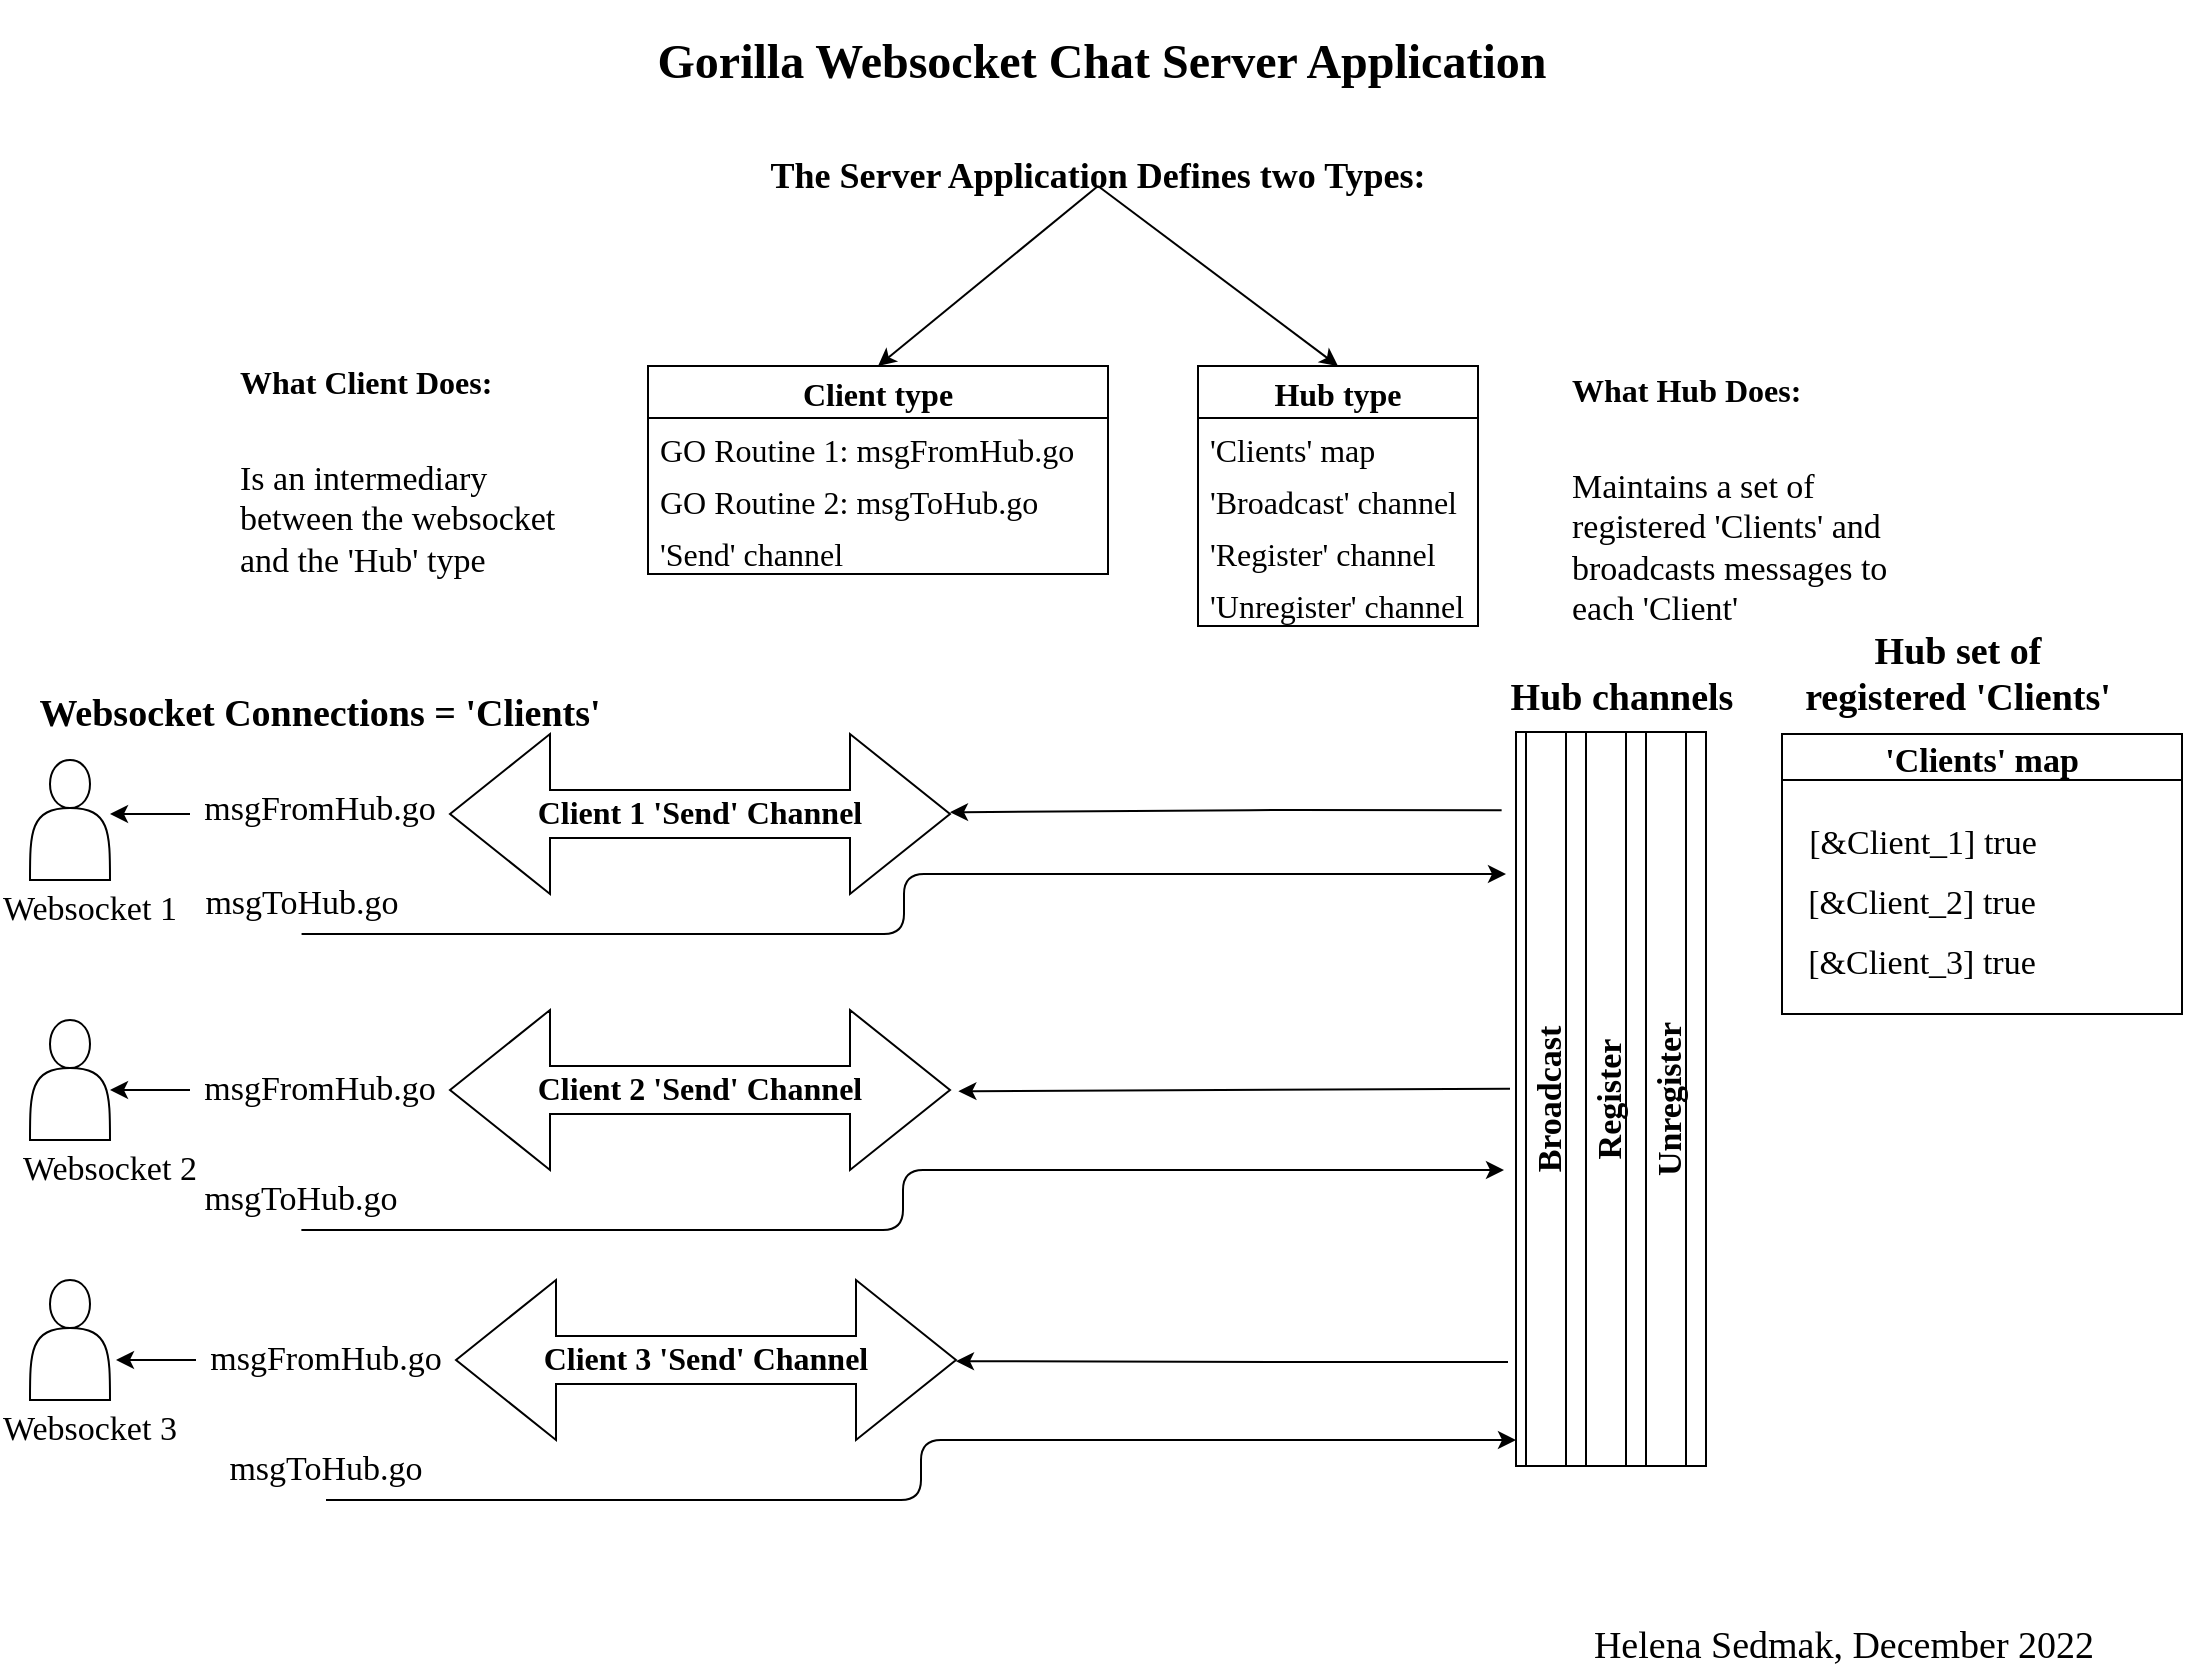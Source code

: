 <mxfile>
    <diagram id="KihlJWGZDi90QeMwlkpx" name="Page-1">
        <mxGraphModel dx="816" dy="3009" grid="0" gridSize="10" guides="1" tooltips="1" connect="1" arrows="1" fold="1" page="1" pageScale="1" pageWidth="1100" pageHeight="850" background="#FFFFFF" math="0" shadow="0">
            <root>
                <mxCell id="0"/>
                <mxCell id="1" parent="0"/>
                <mxCell id="3" value="&lt;h1&gt;&lt;font face=&quot;Times New Roman&quot;&gt;Gorilla Websocket Chat Server Application&lt;/font&gt;&lt;/h1&gt;&lt;div&gt;&lt;font face=&quot;Times New Roman&quot;&gt;&lt;br&gt;&lt;/font&gt;&lt;/div&gt;" style="text;html=1;strokeColor=none;fillColor=none;align=center;verticalAlign=middle;whiteSpace=wrap;rounded=0;" parent="1" vertex="1">
                    <mxGeometry x="326" y="-2525" width="460" height="30" as="geometry"/>
                </mxCell>
                <mxCell id="4" value="&lt;h2&gt;The Server Application Defines two Types:&lt;/h2&gt;" style="text;html=1;strokeColor=none;fillColor=none;align=center;verticalAlign=middle;whiteSpace=wrap;rounded=0;fontFamily=Times New Roman;" parent="1" vertex="1">
                    <mxGeometry x="349" y="-2475" width="410" height="30" as="geometry"/>
                </mxCell>
                <mxCell id="5" value="Client type" style="swimlane;fontStyle=1;childLayout=stackLayout;horizontal=1;startSize=26;fillColor=none;horizontalStack=0;resizeParent=1;resizeParentMax=0;resizeLast=0;collapsible=1;marginBottom=0;fontFamily=Times New Roman;fontSize=16;" parent="1" vertex="1">
                    <mxGeometry x="329" y="-2365" width="230" height="104" as="geometry"/>
                </mxCell>
                <mxCell id="6" value="GO Routine 1: msgFromHub.go" style="text;strokeColor=none;fillColor=none;align=left;verticalAlign=top;spacingLeft=4;spacingRight=4;overflow=hidden;rotatable=0;points=[[0,0.5],[1,0.5]];portConstraint=eastwest;fontFamily=Times New Roman;fontSize=16;" parent="5" vertex="1">
                    <mxGeometry y="26" width="230" height="26" as="geometry"/>
                </mxCell>
                <mxCell id="7" value="GO Routine 2: msgToHub.go" style="text;strokeColor=none;fillColor=none;align=left;verticalAlign=top;spacingLeft=4;spacingRight=4;overflow=hidden;rotatable=0;points=[[0,0.5],[1,0.5]];portConstraint=eastwest;fontFamily=Times New Roman;fontSize=16;" parent="5" vertex="1">
                    <mxGeometry y="52" width="230" height="26" as="geometry"/>
                </mxCell>
                <mxCell id="8" value="'Send' channel" style="text;strokeColor=none;fillColor=none;align=left;verticalAlign=top;spacingLeft=4;spacingRight=4;overflow=hidden;rotatable=0;points=[[0,0.5],[1,0.5]];portConstraint=eastwest;fontFamily=Times New Roman;fontSize=16;" parent="5" vertex="1">
                    <mxGeometry y="78" width="230" height="26" as="geometry"/>
                </mxCell>
                <mxCell id="9" value="Hub type" style="swimlane;fontStyle=1;childLayout=stackLayout;horizontal=1;startSize=26;fillColor=none;horizontalStack=0;resizeParent=1;resizeParentMax=0;resizeLast=0;collapsible=1;marginBottom=0;fontFamily=Times New Roman;fontSize=16;" parent="1" vertex="1">
                    <mxGeometry x="604" y="-2365" width="140" height="130" as="geometry"/>
                </mxCell>
                <mxCell id="10" value="'Clients' map" style="text;strokeColor=none;fillColor=none;align=left;verticalAlign=top;spacingLeft=4;spacingRight=4;overflow=hidden;rotatable=0;points=[[0,0.5],[1,0.5]];portConstraint=eastwest;fontFamily=Times New Roman;fontSize=16;" parent="9" vertex="1">
                    <mxGeometry y="26" width="140" height="26" as="geometry"/>
                </mxCell>
                <mxCell id="11" value="'Broadcast' channel" style="text;strokeColor=none;fillColor=none;align=left;verticalAlign=top;spacingLeft=4;spacingRight=4;overflow=hidden;rotatable=0;points=[[0,0.5],[1,0.5]];portConstraint=eastwest;fontFamily=Times New Roman;fontSize=16;" parent="9" vertex="1">
                    <mxGeometry y="52" width="140" height="26" as="geometry"/>
                </mxCell>
                <mxCell id="12" value="'Register' channel&#10;" style="text;strokeColor=none;fillColor=none;align=left;verticalAlign=top;spacingLeft=4;spacingRight=4;overflow=hidden;rotatable=0;points=[[0,0.5],[1,0.5]];portConstraint=eastwest;fontFamily=Times New Roman;fontSize=16;" parent="9" vertex="1">
                    <mxGeometry y="78" width="140" height="26" as="geometry"/>
                </mxCell>
                <mxCell id="13" value="'Unregister' channel" style="text;strokeColor=none;fillColor=none;align=left;verticalAlign=top;spacingLeft=4;spacingRight=4;overflow=hidden;rotatable=0;points=[[0,0.5],[1,0.5]];portConstraint=eastwest;fontFamily=Times New Roman;fontSize=16;" parent="9" vertex="1">
                    <mxGeometry y="104" width="140" height="26" as="geometry"/>
                </mxCell>
                <mxCell id="14" value="" style="endArrow=classic;html=1;fontFamily=Times New Roman;fontSize=16;entryX=0.5;entryY=0;entryDx=0;entryDy=0;" parent="1" target="9" edge="1">
                    <mxGeometry width="50" height="50" relative="1" as="geometry">
                        <mxPoint x="554" y="-2455" as="sourcePoint"/>
                        <mxPoint x="569" y="-2335" as="targetPoint"/>
                        <Array as="points"/>
                    </mxGeometry>
                </mxCell>
                <mxCell id="16" value="" style="endArrow=classic;html=1;fontFamily=Times New Roman;fontSize=16;entryX=0.5;entryY=0;entryDx=0;entryDy=0;" parent="1" target="5" edge="1">
                    <mxGeometry width="50" height="50" relative="1" as="geometry">
                        <mxPoint x="554" y="-2455" as="sourcePoint"/>
                        <mxPoint x="639" y="-2345" as="targetPoint"/>
                        <Array as="points"/>
                    </mxGeometry>
                </mxCell>
                <mxCell id="18" value="&lt;h2&gt;&lt;/h2&gt;&lt;h4&gt;What Client Does:&lt;/h4&gt;&lt;h5 style=&quot;font-size: 17px&quot;&gt;&lt;span style=&quot;font-weight: 400&quot;&gt;Is an intermediary between the websocket and the 'Hub' type&lt;/span&gt;&lt;/h5&gt;" style="text;html=1;strokeColor=none;fillColor=none;spacing=5;spacingTop=-20;whiteSpace=wrap;overflow=hidden;rounded=0;fontFamily=Times New Roman;fontSize=16;" parent="1" vertex="1">
                    <mxGeometry x="120" y="-2377" width="190" height="120" as="geometry"/>
                </mxCell>
                <mxCell id="19" value="&lt;h2&gt;&lt;/h2&gt;&lt;h4&gt;What Hub Does:&lt;/h4&gt;&lt;h5 style=&quot;font-size: 17px&quot;&gt;&lt;span style=&quot;font-weight: 400&quot;&gt;Maintains a set of registered 'Clients' and broadcasts messages to each 'Client'&lt;/span&gt;&lt;/h5&gt;" style="text;html=1;strokeColor=none;fillColor=none;spacing=5;spacingTop=-20;whiteSpace=wrap;overflow=hidden;rounded=0;fontFamily=Times New Roman;fontSize=16;" parent="1" vertex="1">
                    <mxGeometry x="786" y="-2373" width="190" height="140" as="geometry"/>
                </mxCell>
                <mxCell id="20" value="&lt;b style=&quot;font-size: 19px;&quot;&gt;Websocket Connections = 'Clients'&lt;/b&gt;" style="text;html=1;strokeColor=none;fillColor=none;align=center;verticalAlign=middle;whiteSpace=wrap;rounded=0;fontFamily=Times New Roman;fontSize=19;" parent="1" vertex="1">
                    <mxGeometry x="20" y="-2206" width="290" height="30" as="geometry"/>
                </mxCell>
                <mxCell id="24" value="" style="shape=actor;whiteSpace=wrap;html=1;fontFamily=Times New Roman;fontSize=17;" parent="1" vertex="1">
                    <mxGeometry x="20" y="-2168" width="40" height="60" as="geometry"/>
                </mxCell>
                <mxCell id="26" value="" style="shape=actor;whiteSpace=wrap;html=1;fontFamily=Times New Roman;fontSize=17;" parent="1" vertex="1">
                    <mxGeometry x="20" y="-2038" width="40" height="60" as="geometry"/>
                </mxCell>
                <mxCell id="27" value="" style="shape=actor;whiteSpace=wrap;html=1;fontFamily=Times New Roman;fontSize=17;" parent="1" vertex="1">
                    <mxGeometry x="20" y="-1908" width="40" height="60" as="geometry"/>
                </mxCell>
                <mxCell id="28" value="Websocket 1" style="text;html=1;strokeColor=none;fillColor=none;align=center;verticalAlign=middle;whiteSpace=wrap;rounded=0;fontFamily=Times New Roman;fontSize=17;" parent="1" vertex="1">
                    <mxGeometry x="5" y="-2108" width="90" height="30" as="geometry"/>
                </mxCell>
                <mxCell id="29" value="Websocket 2" style="text;html=1;strokeColor=none;fillColor=none;align=center;verticalAlign=middle;whiteSpace=wrap;rounded=0;fontFamily=Times New Roman;fontSize=17;" parent="1" vertex="1">
                    <mxGeometry x="15" y="-1978" width="90" height="30" as="geometry"/>
                </mxCell>
                <mxCell id="30" value="Websocket 3" style="text;html=1;strokeColor=none;fillColor=none;align=center;verticalAlign=middle;whiteSpace=wrap;rounded=0;fontFamily=Times New Roman;fontSize=17;" parent="1" vertex="1">
                    <mxGeometry x="5" y="-1848" width="90" height="30" as="geometry"/>
                </mxCell>
                <mxCell id="31" value="&lt;span style=&quot;font-weight: normal&quot;&gt;msgFromHub.go&lt;/span&gt;" style="text;html=1;strokeColor=none;fillColor=none;align=center;verticalAlign=middle;whiteSpace=wrap;rounded=0;fontFamily=Times New Roman;fontSize=17;fontStyle=1" parent="1" vertex="1">
                    <mxGeometry x="100" y="-2158" width="130" height="30" as="geometry"/>
                </mxCell>
                <mxCell id="32" value="&lt;font style=&quot;font-size: 16px&quot;&gt;&lt;b&gt;Client 1 'Send' Channel&lt;/b&gt;&lt;/font&gt;" style="shape=doubleArrow;whiteSpace=wrap;html=1;fontFamily=Times New Roman;fontSize=17;" parent="1" vertex="1">
                    <mxGeometry x="230" y="-2181" width="250" height="80" as="geometry"/>
                </mxCell>
                <mxCell id="33" value="" style="endArrow=classic;html=1;fontFamily=Times New Roman;fontSize=16;exitX=0;exitY=0.5;exitDx=0;exitDy=0;" parent="1" edge="1">
                    <mxGeometry width="50" height="50" relative="1" as="geometry">
                        <mxPoint x="100" y="-2141" as="sourcePoint"/>
                        <mxPoint x="60" y="-2141" as="targetPoint"/>
                    </mxGeometry>
                </mxCell>
                <mxCell id="35" value="" style="endArrow=classic;html=1;fontFamily=Times New Roman;fontSize=16;exitX=-0.011;exitY=0.109;exitDx=0;exitDy=0;exitPerimeter=0;" parent="1" target="32" edge="1">
                    <mxGeometry width="50" height="50" relative="1" as="geometry">
                        <mxPoint x="755.82" y="-2142.85" as="sourcePoint"/>
                        <mxPoint x="640" y="-2141" as="targetPoint"/>
                        <Array as="points">
                            <mxPoint x="640" y="-2143"/>
                        </Array>
                    </mxGeometry>
                </mxCell>
                <mxCell id="83" value="" style="group" parent="1" vertex="1" connectable="0">
                    <mxGeometry x="90" y="-2111" width="668" height="30" as="geometry"/>
                </mxCell>
                <mxCell id="79" value="&lt;span style=&quot;font-weight: normal&quot;&gt;msgToHub.go&lt;/span&gt;" style="text;html=1;strokeColor=none;fillColor=none;align=center;verticalAlign=middle;whiteSpace=wrap;rounded=0;fontFamily=Times New Roman;fontSize=17;fontStyle=1" parent="83" vertex="1">
                    <mxGeometry width="131.576" height="30" as="geometry"/>
                </mxCell>
                <mxCell id="82" value="" style="edgeStyle=elbowEdgeStyle;elbow=horizontal;endArrow=classic;html=1;fontFamily=Times New Roman;fontSize=19;exitX=0.5;exitY=1;exitDx=0;exitDy=0;" parent="83" source="79" edge="1">
                    <mxGeometry width="50" height="50" relative="1" as="geometry">
                        <mxPoint x="91.091" y="40" as="sourcePoint"/>
                        <mxPoint x="668" as="targetPoint"/>
                    </mxGeometry>
                </mxCell>
                <mxCell id="87" value="" style="group" parent="1" vertex="1" connectable="0">
                    <mxGeometry x="103" y="-1828" width="660" height="30" as="geometry"/>
                </mxCell>
                <mxCell id="88" value="&lt;span style=&quot;font-weight: normal&quot;&gt;msgToHub.go&lt;/span&gt;" style="text;html=1;strokeColor=none;fillColor=none;align=center;verticalAlign=middle;whiteSpace=wrap;rounded=0;fontFamily=Times New Roman;fontSize=17;fontStyle=1" parent="87" vertex="1">
                    <mxGeometry width="130" height="30" as="geometry"/>
                </mxCell>
                <mxCell id="89" value="" style="edgeStyle=elbowEdgeStyle;elbow=horizontal;endArrow=classic;html=1;fontFamily=Times New Roman;fontSize=19;exitX=0.5;exitY=1;exitDx=0;exitDy=0;" parent="87" source="88" edge="1">
                    <mxGeometry width="50" height="50" relative="1" as="geometry">
                        <mxPoint x="90" y="40" as="sourcePoint"/>
                        <mxPoint x="660" as="targetPoint"/>
                    </mxGeometry>
                </mxCell>
                <mxCell id="44" value="&lt;span style=&quot;font-weight: normal&quot;&gt;msgFromHub.go&lt;/span&gt;" style="text;html=1;strokeColor=none;fillColor=none;align=center;verticalAlign=middle;whiteSpace=wrap;rounded=0;fontFamily=Times New Roman;fontSize=17;fontStyle=1" parent="1" vertex="1">
                    <mxGeometry x="103" y="-1883" width="130" height="30" as="geometry"/>
                </mxCell>
                <mxCell id="45" value="&lt;font style=&quot;font-size: 16px&quot;&gt;&lt;b&gt;Client 3 'Send' Channel&lt;/b&gt;&lt;/font&gt;" style="shape=doubleArrow;whiteSpace=wrap;html=1;fontFamily=Times New Roman;fontSize=17;" parent="1" vertex="1">
                    <mxGeometry x="233" y="-1908" width="250" height="80" as="geometry"/>
                </mxCell>
                <mxCell id="46" value="" style="endArrow=classic;html=1;fontFamily=Times New Roman;fontSize=16;exitX=0;exitY=0.5;exitDx=0;exitDy=0;" parent="1" source="44" edge="1">
                    <mxGeometry width="50" height="50" relative="1" as="geometry">
                        <mxPoint x="143" y="-1938" as="sourcePoint"/>
                        <mxPoint x="63" y="-1868" as="targetPoint"/>
                    </mxGeometry>
                </mxCell>
                <mxCell id="91" value="" style="endArrow=classic;html=1;fontFamily=Times New Roman;fontSize=16;" parent="1" edge="1">
                    <mxGeometry width="50" height="50" relative="1" as="geometry">
                        <mxPoint x="759" y="-1867" as="sourcePoint"/>
                        <mxPoint x="483" y="-1867.397" as="targetPoint"/>
                        <Array as="points">
                            <mxPoint x="653" y="-1867"/>
                        </Array>
                    </mxGeometry>
                </mxCell>
                <mxCell id="177" value="" style="endArrow=classic;html=1;fontFamily=Times New Roman;fontSize=16;exitX=0;exitY=0.5;exitDx=0;exitDy=0;" parent="1" source="178" edge="1">
                    <mxGeometry width="50" height="50" relative="1" as="geometry">
                        <mxPoint x="140" y="-2073" as="sourcePoint"/>
                        <mxPoint x="60" y="-2003" as="targetPoint"/>
                    </mxGeometry>
                </mxCell>
                <mxCell id="178" value="&lt;span style=&quot;font-weight: normal&quot;&gt;msgFromHub.go&lt;/span&gt;" style="text;html=1;strokeColor=none;fillColor=none;align=center;verticalAlign=middle;whiteSpace=wrap;rounded=0;fontFamily=Times New Roman;fontSize=17;fontStyle=1" parent="1" vertex="1">
                    <mxGeometry x="100" y="-2018" width="130" height="30" as="geometry"/>
                </mxCell>
                <mxCell id="179" value="" style="group" parent="1" vertex="1" connectable="0">
                    <mxGeometry x="90" y="-1963" width="667" height="30" as="geometry"/>
                </mxCell>
                <mxCell id="180" value="&lt;span style=&quot;font-weight: normal&quot;&gt;msgToHub.go&lt;/span&gt;" style="text;html=1;strokeColor=none;fillColor=none;align=center;verticalAlign=middle;whiteSpace=wrap;rounded=0;fontFamily=Times New Roman;fontSize=17;fontStyle=1" parent="179" vertex="1">
                    <mxGeometry width="131.379" height="30" as="geometry"/>
                </mxCell>
                <mxCell id="181" value="" style="edgeStyle=elbowEdgeStyle;elbow=horizontal;endArrow=classic;html=1;fontFamily=Times New Roman;fontSize=19;exitX=0.5;exitY=1;exitDx=0;exitDy=0;" parent="179" source="180" edge="1">
                    <mxGeometry width="50" height="50" relative="1" as="geometry">
                        <mxPoint x="90.955" y="40" as="sourcePoint"/>
                        <mxPoint x="667.0" as="targetPoint"/>
                    </mxGeometry>
                </mxCell>
                <mxCell id="182" value="&lt;font style=&quot;font-size: 16px&quot;&gt;&lt;b&gt;Client 2 'Send' Channel&lt;/b&gt;&lt;/font&gt;" style="shape=doubleArrow;whiteSpace=wrap;html=1;fontFamily=Times New Roman;fontSize=17;" parent="1" vertex="1">
                    <mxGeometry x="230" y="-2043" width="250" height="80" as="geometry"/>
                </mxCell>
                <mxCell id="183" value="" style="endArrow=classic;html=1;fontFamily=Times New Roman;fontSize=16;exitX=-0.011;exitY=0.109;exitDx=0;exitDy=0;exitPerimeter=0;" parent="1" edge="1">
                    <mxGeometry width="50" height="50" relative="1" as="geometry">
                        <mxPoint x="760" y="-2003.67" as="sourcePoint"/>
                        <mxPoint x="484.18" y="-2002.397" as="targetPoint"/>
                    </mxGeometry>
                </mxCell>
                <mxCell id="198" value="&lt;b style=&quot;font-size: 19px;&quot;&gt;Hub channels&lt;/b&gt;" style="text;html=1;strokeColor=none;fillColor=none;align=center;verticalAlign=middle;whiteSpace=wrap;rounded=0;fontFamily=Times New Roman;fontSize=19;" parent="1" vertex="1">
                    <mxGeometry x="736" y="-2214" width="160" height="30" as="geometry"/>
                </mxCell>
                <mxCell id="199" value="&lt;b style=&quot;font-size: 19px;&quot;&gt;Hub set of registered 'Clients'&lt;/b&gt;" style="text;html=1;strokeColor=none;fillColor=none;align=center;verticalAlign=middle;whiteSpace=wrap;rounded=0;fontFamily=Times New Roman;fontSize=19;" parent="1" vertex="1">
                    <mxGeometry x="905" y="-2226" width="158" height="30" as="geometry"/>
                </mxCell>
                <mxCell id="200" value="'Clients' map" style="swimlane;fontSize=17;fontFamily=Times New Roman;" parent="1" vertex="1">
                    <mxGeometry x="896" y="-2181" width="200" height="140" as="geometry"/>
                </mxCell>
                <mxCell id="201" value="&lt;span&gt;[&amp;amp;Client_2] true&lt;/span&gt;" style="text;html=1;strokeColor=none;fillColor=none;align=center;verticalAlign=middle;whiteSpace=wrap;rounded=0;fontFamily=Times New Roman;fontSize=17;" parent="200" vertex="1">
                    <mxGeometry y="70" width="140" height="30" as="geometry"/>
                </mxCell>
                <mxCell id="202" value="&lt;span&gt;[&amp;amp;Client_3] true&lt;/span&gt;" style="text;html=1;strokeColor=none;fillColor=none;align=center;verticalAlign=middle;whiteSpace=wrap;rounded=0;fontFamily=Times New Roman;fontSize=17;" parent="200" vertex="1">
                    <mxGeometry y="100" width="140" height="30" as="geometry"/>
                </mxCell>
                <mxCell id="203" value="[&amp;amp;Client_1] true" style="text;html=1;align=center;verticalAlign=middle;resizable=0;points=[];autosize=1;strokeColor=none;fillColor=none;fontSize=17;fontFamily=Times New Roman;" parent="200" vertex="1">
                    <mxGeometry x="5" y="40" width="130" height="30" as="geometry"/>
                </mxCell>
                <mxCell id="204" value="" style="swimlane;childLayout=stackLayout;resizeParent=1;resizeParentMax=0;startSize=5;horizontal=0;horizontalStack=1;fontFamily=Times New Roman;fontSize=17;" parent="1" vertex="1">
                    <mxGeometry x="763" y="-2182" width="95" height="367" as="geometry"/>
                </mxCell>
                <mxCell id="205" value="Broadcast" style="swimlane;startSize=20;fontFamily=Times New Roman;fontSize=17;" parent="204" vertex="1" collapsed="1">
                    <mxGeometry x="5" width="30" height="367" as="geometry">
                        <mxRectangle x="5" width="119" height="367" as="alternateBounds"/>
                    </mxGeometry>
                </mxCell>
                <mxCell id="206" value="Register" style="swimlane;startSize=20;fontFamily=Times New Roman;fontSize=17;" parent="204" vertex="1" collapsed="1">
                    <mxGeometry x="35" width="30" height="367" as="geometry">
                        <mxRectangle x="125" width="120" height="367" as="alternateBounds"/>
                    </mxGeometry>
                </mxCell>
                <mxCell id="207" value="Unregister" style="swimlane;startSize=20;fontFamily=Times New Roman;fontSize=17;" parent="204" vertex="1" collapsed="1">
                    <mxGeometry x="65" width="30" height="367" as="geometry">
                        <mxRectangle x="245" width="120" height="367" as="alternateBounds"/>
                    </mxGeometry>
                </mxCell>
                <mxCell id="209" value="Helena Sedmak, December 2022" style="text;html=1;strokeColor=none;fillColor=none;align=center;verticalAlign=middle;whiteSpace=wrap;rounded=0;fontFamily=Times New Roman;fontSize=19;" parent="1" vertex="1">
                    <mxGeometry x="772" y="-1740" width="310" height="30" as="geometry"/>
                </mxCell>
            </root>
        </mxGraphModel>
    </diagram>
</mxfile>